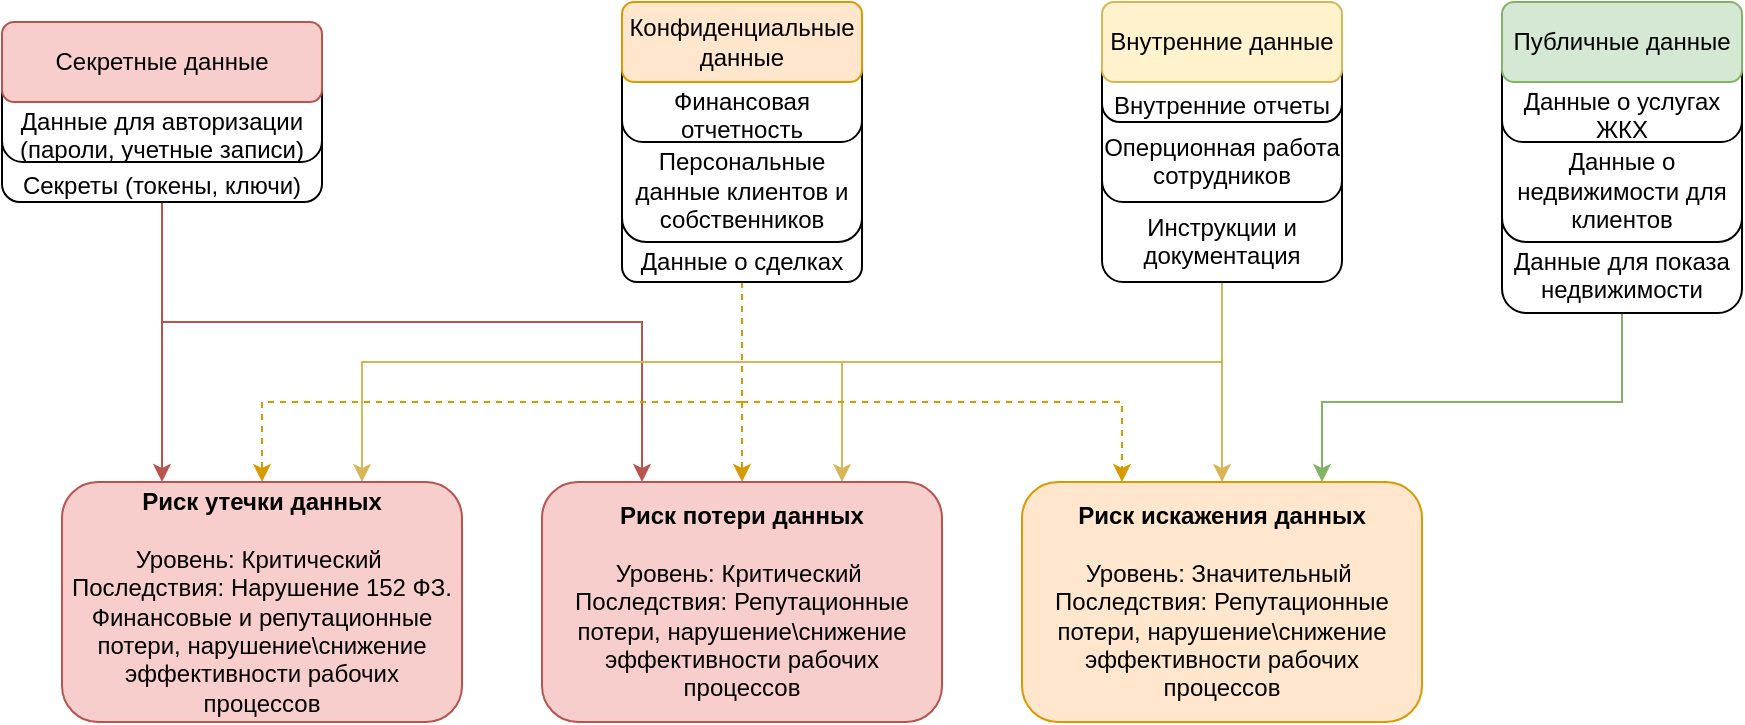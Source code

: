 <mxfile version="26.2.12">
  <diagram id="zJqfDcdzRWHc-cR4qmVb" name="1">
    <mxGraphModel dx="1847" dy="701" grid="1" gridSize="10" guides="1" tooltips="1" connect="1" arrows="1" fold="1" page="1" pageScale="1" pageWidth="827" pageHeight="1169" math="0" shadow="0">
      <root>
        <mxCell id="0" />
        <mxCell id="1" parent="0" />
        <mxCell id="8VzJB-jgo-zqRVJw5AWm-14" style="edgeStyle=orthogonalEdgeStyle;rounded=0;orthogonalLoop=1;jettySize=auto;html=1;exitX=0.5;exitY=1;exitDx=0;exitDy=0;entryX=0.25;entryY=0;entryDx=0;entryDy=0;fillColor=#f8cecc;strokeColor=#b85450;" parent="1" source="w303RBQVIY8irX92Ho53-2" target="w303RBQVIY8irX92Ho53-4" edge="1">
          <mxGeometry relative="1" as="geometry" />
        </mxCell>
        <mxCell id="8VzJB-jgo-zqRVJw5AWm-15" style="edgeStyle=orthogonalEdgeStyle;rounded=0;orthogonalLoop=1;jettySize=auto;html=1;exitX=0.5;exitY=1;exitDx=0;exitDy=0;entryX=0.25;entryY=0;entryDx=0;entryDy=0;fillColor=#f8cecc;strokeColor=#b85450;" parent="1" source="w303RBQVIY8irX92Ho53-2" target="w303RBQVIY8irX92Ho53-3" edge="1">
          <mxGeometry relative="1" as="geometry" />
        </mxCell>
        <mxCell id="Wq5IIfqzTR2C4_wqMcqS-1" value="&lt;div&gt;&lt;br&gt;&lt;/div&gt;&lt;div&gt;&lt;br&gt;&lt;/div&gt;&lt;div&gt;&lt;br&gt;&lt;/div&gt;&lt;div&gt;Секреты (токены, ключи)&lt;/div&gt;" style="rounded=1;whiteSpace=wrap;html=1;" vertex="1" parent="1">
          <mxGeometry x="-710" y="80" width="160" height="60" as="geometry" />
        </mxCell>
        <mxCell id="-a_gk7HFwFXILDSbLZNb-8" style="edgeStyle=orthogonalEdgeStyle;rounded=0;orthogonalLoop=1;jettySize=auto;html=1;entryX=0.75;entryY=0;entryDx=0;entryDy=0;fillColor=#d5e8d4;strokeColor=#82b366;" parent="1" source="-a_gk7HFwFXILDSbLZNb-2" target="8JJXO-BXeMrhRWN5GTIk-14" edge="1">
          <mxGeometry relative="1" as="geometry">
            <Array as="points">
              <mxPoint x="100" y="240" />
              <mxPoint x="-50" y="240" />
            </Array>
          </mxGeometry>
        </mxCell>
        <mxCell id="-a_gk7HFwFXILDSbLZNb-2" value="&lt;div&gt;&lt;br&gt;&lt;/div&gt;&lt;div&gt;&lt;br&gt;&lt;/div&gt;&lt;div&gt;&lt;br&gt;&lt;/div&gt;Данные для показа недвижимости" style="rounded=1;whiteSpace=wrap;html=1;" parent="1" vertex="1">
          <mxGeometry x="40" y="114.5" width="120" height="81" as="geometry" />
        </mxCell>
        <mxCell id="-a_gk7HFwFXILDSbLZNb-4" value="&lt;div&gt;&lt;br&gt;&lt;/div&gt;&lt;div&gt;&lt;br&gt;&lt;/div&gt;Данные о недвижимости для клиентов" style="rounded=1;whiteSpace=wrap;html=1;" parent="1" vertex="1">
          <mxGeometry x="40" y="80" width="120" height="80" as="geometry" />
        </mxCell>
        <mxCell id="-a_gk7HFwFXILDSbLZNb-6" value="&lt;div&gt;&lt;br&gt;&lt;/div&gt;&lt;div&gt;&lt;br&gt;&lt;/div&gt;&lt;div&gt;&lt;br&gt;&lt;/div&gt;Данные о услугах ЖКХ" style="rounded=1;whiteSpace=wrap;html=1;" parent="1" vertex="1">
          <mxGeometry x="40" y="40" width="120" height="70" as="geometry" />
        </mxCell>
        <mxCell id="8VzJB-jgo-zqRVJw5AWm-8" style="edgeStyle=orthogonalEdgeStyle;rounded=0;orthogonalLoop=1;jettySize=auto;html=1;entryX=0.5;entryY=0;entryDx=0;entryDy=0;fillColor=#fff2cc;strokeColor=#d6b656;" parent="1" source="8VzJB-jgo-zqRVJw5AWm-2" target="8JJXO-BXeMrhRWN5GTIk-14" edge="1">
          <mxGeometry relative="1" as="geometry" />
        </mxCell>
        <mxCell id="8VzJB-jgo-zqRVJw5AWm-9" style="edgeStyle=orthogonalEdgeStyle;rounded=0;orthogonalLoop=1;jettySize=auto;html=1;entryX=0.75;entryY=0;entryDx=0;entryDy=0;fillColor=#fff2cc;strokeColor=#d6b656;" parent="1" source="8VzJB-jgo-zqRVJw5AWm-2" target="w303RBQVIY8irX92Ho53-3" edge="1">
          <mxGeometry relative="1" as="geometry">
            <Array as="points">
              <mxPoint x="-100" y="220" />
              <mxPoint x="-290" y="220" />
            </Array>
          </mxGeometry>
        </mxCell>
        <mxCell id="8VzJB-jgo-zqRVJw5AWm-16" style="edgeStyle=orthogonalEdgeStyle;rounded=0;orthogonalLoop=1;jettySize=auto;html=1;entryX=0.75;entryY=0;entryDx=0;entryDy=0;fillColor=#fff2cc;strokeColor=#d6b656;" parent="1" source="8VzJB-jgo-zqRVJw5AWm-2" target="w303RBQVIY8irX92Ho53-4" edge="1">
          <mxGeometry relative="1" as="geometry">
            <Array as="points">
              <mxPoint x="-100" y="220" />
              <mxPoint x="-530" y="220" />
            </Array>
          </mxGeometry>
        </mxCell>
        <mxCell id="8VzJB-jgo-zqRVJw5AWm-2" value="&lt;div&gt;&lt;br&gt;&lt;/div&gt;&lt;div&gt;&lt;br&gt;&lt;/div&gt;&lt;div&gt;Инструкции и документация&lt;/div&gt;" style="rounded=1;whiteSpace=wrap;html=1;" parent="1" vertex="1">
          <mxGeometry x="-160" y="110" width="120" height="70" as="geometry" />
        </mxCell>
        <mxCell id="8VzJB-jgo-zqRVJw5AWm-6" value="&lt;div&gt;&lt;br&gt;&lt;/div&gt;&lt;div&gt;&lt;br&gt;&lt;/div&gt;Оперционная работа сотрудников" style="rounded=1;whiteSpace=wrap;html=1;" parent="1" vertex="1">
          <mxGeometry x="-160" y="70" width="120" height="70" as="geometry" />
        </mxCell>
        <mxCell id="8VzJB-jgo-zqRVJw5AWm-4" value="&lt;div&gt;&lt;br&gt;&lt;/div&gt;&lt;div&gt;&lt;br&gt;&lt;/div&gt;&lt;div&gt;&lt;br&gt;&lt;/div&gt;Внутренние отчеты" style="rounded=1;whiteSpace=wrap;html=1;" parent="1" vertex="1">
          <mxGeometry x="-160" y="40" width="120" height="60" as="geometry" />
        </mxCell>
        <mxCell id="8JJXO-BXeMrhRWN5GTIk-25" style="edgeStyle=orthogonalEdgeStyle;rounded=0;orthogonalLoop=1;jettySize=auto;html=1;entryX=0.5;entryY=0;entryDx=0;entryDy=0;fillColor=#ffe6cc;strokeColor=#d79b00;dashed=1;" parent="1" source="8JJXO-BXeMrhRWN5GTIk-8" target="w303RBQVIY8irX92Ho53-3" edge="1">
          <mxGeometry relative="1" as="geometry" />
        </mxCell>
        <mxCell id="8JJXO-BXeMrhRWN5GTIk-26" style="edgeStyle=orthogonalEdgeStyle;rounded=0;orthogonalLoop=1;jettySize=auto;html=1;entryX=0.25;entryY=0;entryDx=0;entryDy=0;fillColor=#ffe6cc;strokeColor=#d79b00;dashed=1;" parent="1" source="8JJXO-BXeMrhRWN5GTIk-8" target="8JJXO-BXeMrhRWN5GTIk-14" edge="1">
          <mxGeometry relative="1" as="geometry">
            <Array as="points">
              <mxPoint x="-340" y="240" />
              <mxPoint x="-150" y="240" />
            </Array>
          </mxGeometry>
        </mxCell>
        <mxCell id="8VzJB-jgo-zqRVJw5AWm-13" style="edgeStyle=orthogonalEdgeStyle;rounded=0;orthogonalLoop=1;jettySize=auto;html=1;fillColor=#ffe6cc;strokeColor=#d79b00;dashed=1;" parent="1" source="8JJXO-BXeMrhRWN5GTIk-8" target="w303RBQVIY8irX92Ho53-4" edge="1">
          <mxGeometry relative="1" as="geometry">
            <Array as="points">
              <mxPoint x="-340" y="240" />
              <mxPoint x="-580" y="240" />
            </Array>
          </mxGeometry>
        </mxCell>
        <mxCell id="8JJXO-BXeMrhRWN5GTIk-8" value="&lt;div&gt;&lt;br&gt;&lt;/div&gt;&lt;div&gt;&lt;br&gt;&lt;/div&gt;Данные о сделках" style="rounded=1;whiteSpace=wrap;html=1;" parent="1" vertex="1">
          <mxGeometry x="-400" y="130" width="120" height="50" as="geometry" />
        </mxCell>
        <mxCell id="8JJXO-BXeMrhRWN5GTIk-6" value="&lt;div&gt;&lt;br&gt;&lt;/div&gt;&lt;div&gt;&lt;br&gt;&lt;/div&gt;Персональные данные клиентов и собственников" style="rounded=1;whiteSpace=wrap;html=1;" parent="1" vertex="1">
          <mxGeometry x="-400" y="80" width="120" height="80" as="geometry" />
        </mxCell>
        <mxCell id="8JJXO-BXeMrhRWN5GTIk-10" value="&lt;div&gt;&lt;br&gt;&lt;/div&gt;&lt;div&gt;&lt;br&gt;&lt;/div&gt;&lt;div&gt;&lt;br&gt;&lt;/div&gt;Финансовая отчетность" style="rounded=1;whiteSpace=wrap;html=1;" parent="1" vertex="1">
          <mxGeometry x="-400" y="40" width="120" height="70" as="geometry" />
        </mxCell>
        <mxCell id="w303RBQVIY8irX92Ho53-2" value="&lt;div&gt;&lt;br&gt;&lt;/div&gt;&lt;div&gt;&lt;br&gt;&lt;/div&gt;&lt;div&gt;&lt;br&gt;&lt;/div&gt;&lt;div&gt;Данные для авторизации (пароли, учетные записи)&lt;/div&gt;" style="rounded=1;whiteSpace=wrap;html=1;" parent="1" vertex="1">
          <mxGeometry x="-710" y="50" width="160" height="70" as="geometry" />
        </mxCell>
        <mxCell id="RoPjOwy0LcF4oUtV1qmm-21" value="Внутренние данные" style="rounded=1;whiteSpace=wrap;html=1;fillColor=#fff2cc;strokeColor=#d6b656;" parent="1" vertex="1">
          <mxGeometry x="-160" y="40" width="120" height="40" as="geometry" />
        </mxCell>
        <mxCell id="RoPjOwy0LcF4oUtV1qmm-23" value="Публичные данные" style="rounded=1;whiteSpace=wrap;html=1;fillColor=#d5e8d4;strokeColor=#82b366;" parent="1" vertex="1">
          <mxGeometry x="40" y="40" width="120" height="40" as="geometry" />
        </mxCell>
        <mxCell id="RoPjOwy0LcF4oUtV1qmm-25" value="Конфиденциальные данные" style="rounded=1;whiteSpace=wrap;html=1;fillColor=#ffe6cc;strokeColor=#d79b00;" parent="1" vertex="1">
          <mxGeometry x="-400" y="40" width="120" height="40" as="geometry" />
        </mxCell>
        <mxCell id="RoPjOwy0LcF4oUtV1qmm-27" value="Секретные данные" style="rounded=1;whiteSpace=wrap;html=1;fillColor=#f8cecc;strokeColor=#b85450;" parent="1" vertex="1">
          <mxGeometry x="-710" y="50" width="160" height="40" as="geometry" />
        </mxCell>
        <mxCell id="w303RBQVIY8irX92Ho53-3" value="&lt;div&gt;&lt;b&gt;Риск потери данных&lt;/b&gt;&lt;/div&gt;&lt;div&gt;&lt;b&gt;&lt;br&gt;&lt;/b&gt;&lt;/div&gt;&lt;div&gt;Уровень: Критический&amp;nbsp;&lt;/div&gt;&lt;div&gt;Последствия: Репутационные потери, нарушение\снижение эффективности рабочих процессов&lt;/div&gt;" style="rounded=1;whiteSpace=wrap;html=1;fillColor=#f8cecc;strokeColor=#b85450;" parent="1" vertex="1">
          <mxGeometry x="-440" y="280" width="200" height="120" as="geometry" />
        </mxCell>
        <mxCell id="w303RBQVIY8irX92Ho53-4" value="&lt;div&gt;&lt;b&gt;Риск утечки данных&lt;/b&gt;&lt;/div&gt;&lt;div&gt;&lt;br&gt;&lt;/div&gt;&lt;div&gt;Уровень: Критический&amp;nbsp;&lt;/div&gt;&lt;div&gt;Последствия: Нарушение 152 ФЗ. Финансовые и репутационные потери, нарушение\снижение эффективности рабочих процессов&lt;/div&gt;" style="rounded=1;whiteSpace=wrap;html=1;fillColor=#f8cecc;strokeColor=#b85450;" parent="1" vertex="1">
          <mxGeometry x="-680" y="280" width="200" height="120" as="geometry" />
        </mxCell>
        <mxCell id="8JJXO-BXeMrhRWN5GTIk-14" value="&lt;div&gt;&lt;b&gt;Риск искажения данных&lt;/b&gt;&lt;/div&gt;&lt;div&gt;&lt;br&gt;&lt;/div&gt;&lt;div&gt;Уровень: Значительный&amp;nbsp;&lt;/div&gt;&lt;div&gt;Последствия: Репутационные потери, нарушение\снижение эффективности рабочих процессов&lt;/div&gt;" style="rounded=1;whiteSpace=wrap;html=1;fillColor=#ffe6cc;strokeColor=#d79b00;" parent="1" vertex="1">
          <mxGeometry x="-200" y="280" width="200" height="120" as="geometry" />
        </mxCell>
      </root>
    </mxGraphModel>
  </diagram>
</mxfile>
